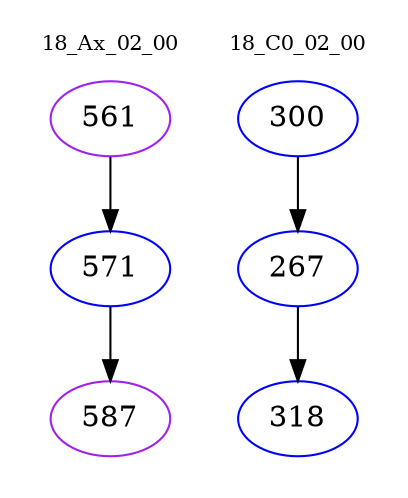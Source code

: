 digraph{
subgraph cluster_0 {
color = white
label = "18_Ax_02_00";
fontsize=10;
T0_561 [label="561", color="purple"]
T0_561 -> T0_571 [color="black"]
T0_571 [label="571", color="blue"]
T0_571 -> T0_587 [color="black"]
T0_587 [label="587", color="purple"]
}
subgraph cluster_1 {
color = white
label = "18_C0_02_00";
fontsize=10;
T1_300 [label="300", color="blue"]
T1_300 -> T1_267 [color="black"]
T1_267 [label="267", color="blue"]
T1_267 -> T1_318 [color="black"]
T1_318 [label="318", color="blue"]
}
}
